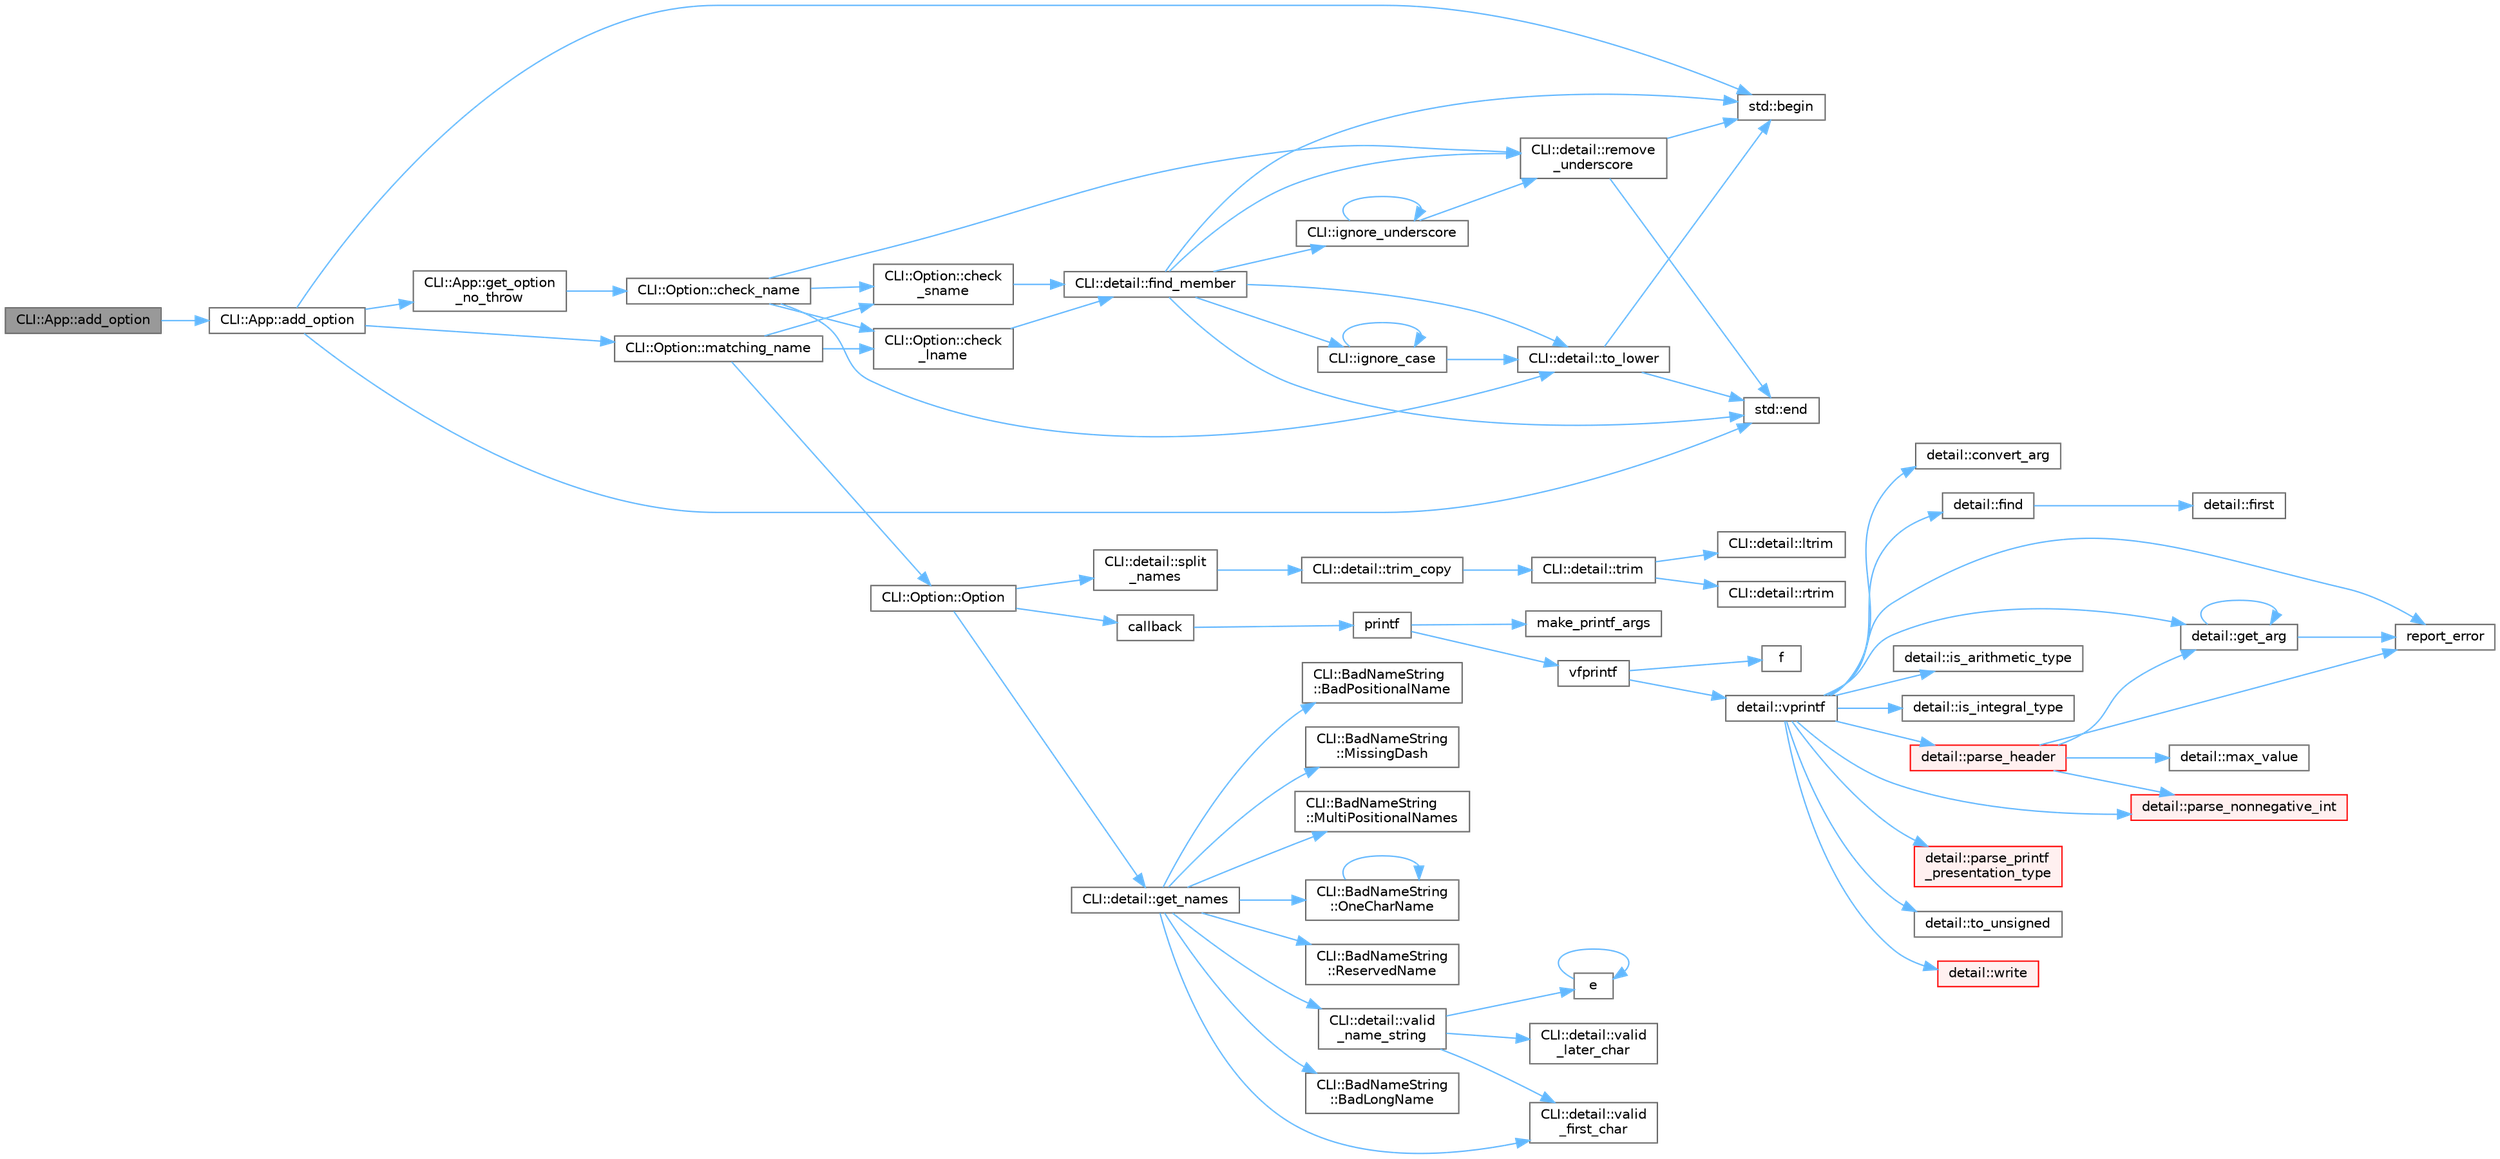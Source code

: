 digraph "CLI::App::add_option"
{
 // LATEX_PDF_SIZE
  bgcolor="transparent";
  edge [fontname=Helvetica,fontsize=10,labelfontname=Helvetica,labelfontsize=10];
  node [fontname=Helvetica,fontsize=10,shape=box,height=0.2,width=0.4];
  rankdir="LR";
  Node1 [id="Node000001",label="CLI::App::add_option",height=0.2,width=0.4,color="gray40", fillcolor="grey60", style="filled", fontcolor="black",tooltip="Add option with no description or variable assignment"];
  Node1 -> Node2 [id="edge73_Node000001_Node000002",color="steelblue1",style="solid",tooltip=" "];
  Node2 [id="Node000002",label="CLI::App::add_option",height=0.2,width=0.4,color="grey40", fillcolor="white", style="filled",URL="$class_c_l_i_1_1_app.html#adb68306d25a26400399d11efe7211dc4",tooltip=" "];
  Node2 -> Node3 [id="edge74_Node000002_Node000003",color="steelblue1",style="solid",tooltip=" "];
  Node3 [id="Node000003",label="std::begin",height=0.2,width=0.4,color="grey40", fillcolor="white", style="filled",URL="$namespacestd.html#aec76fc52a775d29bc4058c8e1405045a",tooltip=" "];
  Node2 -> Node4 [id="edge75_Node000002_Node000004",color="steelblue1",style="solid",tooltip=" "];
  Node4 [id="Node000004",label="std::end",height=0.2,width=0.4,color="grey40", fillcolor="white", style="filled",URL="$namespacestd.html#a35f71a4c49ddf38bb590177e3a4b2598",tooltip=" "];
  Node2 -> Node5 [id="edge76_Node000002_Node000005",color="steelblue1",style="solid",tooltip=" "];
  Node5 [id="Node000005",label="CLI::App::get_option\l_no_throw",height=0.2,width=0.4,color="grey40", fillcolor="white", style="filled",URL="$class_c_l_i_1_1_app.html#a029d50d6fdfde25e7f3e94ef2e525ccc",tooltip="Get an option by name (noexcept non-const version)"];
  Node5 -> Node6 [id="edge77_Node000005_Node000006",color="steelblue1",style="solid",tooltip=" "];
  Node6 [id="Node000006",label="CLI::Option::check_name",height=0.2,width=0.4,color="grey40", fillcolor="white", style="filled",URL="$class_c_l_i_1_1_option.html#a1f9eda27ddb1b2d520e29724d550f6a0",tooltip="Check a name. Requires \"-\" or \"--\" for short / long, supports positional name"];
  Node6 -> Node7 [id="edge78_Node000006_Node000007",color="steelblue1",style="solid",tooltip=" "];
  Node7 [id="Node000007",label="CLI::Option::check\l_lname",height=0.2,width=0.4,color="grey40", fillcolor="white", style="filled",URL="$class_c_l_i_1_1_option.html#a6e970efc39aa4984b9bb797d071ce34a",tooltip="Requires \"--\" to be removed from string"];
  Node7 -> Node8 [id="edge79_Node000007_Node000008",color="steelblue1",style="solid",tooltip=" "];
  Node8 [id="Node000008",label="CLI::detail::find_member",height=0.2,width=0.4,color="grey40", fillcolor="white", style="filled",URL="$namespace_c_l_i_1_1detail.html#ac94be0722dce2c7ff522ebc3fb80e33d",tooltip="Check if a string is a member of a list of strings and optionally ignore case or ignore underscores"];
  Node8 -> Node3 [id="edge80_Node000008_Node000003",color="steelblue1",style="solid",tooltip=" "];
  Node8 -> Node4 [id="edge81_Node000008_Node000004",color="steelblue1",style="solid",tooltip=" "];
  Node8 -> Node9 [id="edge82_Node000008_Node000009",color="steelblue1",style="solid",tooltip=" "];
  Node9 [id="Node000009",label="CLI::ignore_case",height=0.2,width=0.4,color="grey40", fillcolor="white", style="filled",URL="$namespace_c_l_i.html#a0c52326d2681814c22aa1a93ce43375e",tooltip="Helper function to allow ignore_case to be passed to IsMember or Transform"];
  Node9 -> Node9 [id="edge83_Node000009_Node000009",color="steelblue1",style="solid",tooltip=" "];
  Node9 -> Node10 [id="edge84_Node000009_Node000010",color="steelblue1",style="solid",tooltip=" "];
  Node10 [id="Node000010",label="CLI::detail::to_lower",height=0.2,width=0.4,color="grey40", fillcolor="white", style="filled",URL="$namespace_c_l_i_1_1detail.html#ae83709ec148057ec53df4383645727e9",tooltip="Return a lower case version of a string"];
  Node10 -> Node3 [id="edge85_Node000010_Node000003",color="steelblue1",style="solid",tooltip=" "];
  Node10 -> Node4 [id="edge86_Node000010_Node000004",color="steelblue1",style="solid",tooltip=" "];
  Node8 -> Node11 [id="edge87_Node000008_Node000011",color="steelblue1",style="solid",tooltip=" "];
  Node11 [id="Node000011",label="CLI::ignore_underscore",height=0.2,width=0.4,color="grey40", fillcolor="white", style="filled",URL="$namespace_c_l_i.html#a111b6f05d21b9b84e7ba933ade79884c",tooltip="Helper function to allow ignore_underscore to be passed to IsMember or Transform"];
  Node11 -> Node11 [id="edge88_Node000011_Node000011",color="steelblue1",style="solid",tooltip=" "];
  Node11 -> Node12 [id="edge89_Node000011_Node000012",color="steelblue1",style="solid",tooltip=" "];
  Node12 [id="Node000012",label="CLI::detail::remove\l_underscore",height=0.2,width=0.4,color="grey40", fillcolor="white", style="filled",URL="$namespace_c_l_i_1_1detail.html#a5359a7a0e33366a12e15523b100f591a",tooltip="remove underscores from a string"];
  Node12 -> Node3 [id="edge90_Node000012_Node000003",color="steelblue1",style="solid",tooltip=" "];
  Node12 -> Node4 [id="edge91_Node000012_Node000004",color="steelblue1",style="solid",tooltip=" "];
  Node8 -> Node12 [id="edge92_Node000008_Node000012",color="steelblue1",style="solid",tooltip=" "];
  Node8 -> Node10 [id="edge93_Node000008_Node000010",color="steelblue1",style="solid",tooltip=" "];
  Node6 -> Node13 [id="edge94_Node000006_Node000013",color="steelblue1",style="solid",tooltip=" "];
  Node13 [id="Node000013",label="CLI::Option::check\l_sname",height=0.2,width=0.4,color="grey40", fillcolor="white", style="filled",URL="$class_c_l_i_1_1_option.html#a46e7395f6a8a720e4305aea2edb4aa7b",tooltip="Requires \"-\" to be removed from string"];
  Node13 -> Node8 [id="edge95_Node000013_Node000008",color="steelblue1",style="solid",tooltip=" "];
  Node6 -> Node12 [id="edge96_Node000006_Node000012",color="steelblue1",style="solid",tooltip=" "];
  Node6 -> Node10 [id="edge97_Node000006_Node000010",color="steelblue1",style="solid",tooltip=" "];
  Node2 -> Node14 [id="edge98_Node000002_Node000014",color="steelblue1",style="solid",tooltip=" "];
  Node14 [id="Node000014",label="CLI::Option::matching_name",height=0.2,width=0.4,color="grey40", fillcolor="white", style="filled",URL="$class_c_l_i_1_1_option.html#a67b1e51f9f873b265dac8122746fc2d7",tooltip="If options share any of the same names, find it"];
  Node14 -> Node7 [id="edge99_Node000014_Node000007",color="steelblue1",style="solid",tooltip=" "];
  Node14 -> Node13 [id="edge100_Node000014_Node000013",color="steelblue1",style="solid",tooltip=" "];
  Node14 -> Node15 [id="edge101_Node000014_Node000015",color="steelblue1",style="solid",tooltip=" "];
  Node15 [id="Node000015",label="CLI::Option::Option",height=0.2,width=0.4,color="grey40", fillcolor="white", style="filled",URL="$class_c_l_i_1_1_option.html#a577e99d3ea33598b4dc3605f544d14fc",tooltip="Making an option by hand is not defined, it must be made by the App class"];
  Node15 -> Node16 [id="edge102_Node000015_Node000016",color="steelblue1",style="solid",tooltip=" "];
  Node16 [id="Node000016",label="callback",height=0.2,width=0.4,color="grey40", fillcolor="white", style="filled",URL="$external_2spine-runtimes_2spine-sfml_2c_2example_2main_8cpp.html#a2f27b7fc84a39cace84d90f62a8d4c8e",tooltip=" "];
  Node16 -> Node17 [id="edge103_Node000016_Node000017",color="steelblue1",style="solid",tooltip=" "];
  Node17 [id="Node000017",label="printf",height=0.2,width=0.4,color="grey40", fillcolor="white", style="filled",URL="$printf_8h.html#aee3ed3a831f25f07e7be3919fff2203a",tooltip=" "];
  Node17 -> Node18 [id="edge104_Node000017_Node000018",color="steelblue1",style="solid",tooltip=" "];
  Node18 [id="Node000018",label="make_printf_args",height=0.2,width=0.4,color="grey40", fillcolor="white", style="filled",URL="$printf_8h.html#a27dcc0efcda04388971dbea3c875f122",tooltip=" "];
  Node17 -> Node19 [id="edge105_Node000017_Node000019",color="steelblue1",style="solid",tooltip=" "];
  Node19 [id="Node000019",label="vfprintf",height=0.2,width=0.4,color="grey40", fillcolor="white", style="filled",URL="$printf_8h.html#abb30aad964fc771fb52cf3ad88649df2",tooltip=" "];
  Node19 -> Node20 [id="edge106_Node000019_Node000020",color="steelblue1",style="solid",tooltip=" "];
  Node20 [id="Node000020",label="f",height=0.2,width=0.4,color="grey40", fillcolor="white", style="filled",URL="$cxx11__tensor__map_8cpp.html#a7f507fea02198f6cb81c86640c7b1a4e",tooltip=" "];
  Node19 -> Node21 [id="edge107_Node000019_Node000021",color="steelblue1",style="solid",tooltip=" "];
  Node21 [id="Node000021",label="detail::vprintf",height=0.2,width=0.4,color="grey40", fillcolor="white", style="filled",URL="$namespacedetail.html#a1c8c2218e4c822aa8f743fb9c573717f",tooltip=" "];
  Node21 -> Node22 [id="edge108_Node000021_Node000022",color="steelblue1",style="solid",tooltip=" "];
  Node22 [id="Node000022",label="detail::convert_arg",height=0.2,width=0.4,color="grey40", fillcolor="white", style="filled",URL="$namespacedetail.html#a03c11572c9a664266d6925f327dec7f3",tooltip=" "];
  Node21 -> Node23 [id="edge109_Node000021_Node000023",color="steelblue1",style="solid",tooltip=" "];
  Node23 [id="Node000023",label="detail::find",height=0.2,width=0.4,color="grey40", fillcolor="white", style="filled",URL="$namespacedetail.html#a6b71952fab3dc32f3edb2c3e9811d8d9",tooltip=" "];
  Node23 -> Node24 [id="edge110_Node000023_Node000024",color="steelblue1",style="solid",tooltip=" "];
  Node24 [id="Node000024",label="detail::first",height=0.2,width=0.4,color="grey40", fillcolor="white", style="filled",URL="$namespacedetail.html#a02319a3deb124802b88b61f85987df5e",tooltip=" "];
  Node21 -> Node25 [id="edge111_Node000021_Node000025",color="steelblue1",style="solid",tooltip=" "];
  Node25 [id="Node000025",label="detail::get_arg",height=0.2,width=0.4,color="grey40", fillcolor="white", style="filled",URL="$namespacedetail.html#a342ef250e45bd09b2ef666b6fae1c355",tooltip=" "];
  Node25 -> Node25 [id="edge112_Node000025_Node000025",color="steelblue1",style="solid",tooltip=" "];
  Node25 -> Node26 [id="edge113_Node000025_Node000026",color="steelblue1",style="solid",tooltip=" "];
  Node26 [id="Node000026",label="report_error",height=0.2,width=0.4,color="grey40", fillcolor="white", style="filled",URL="$format-inl_8h.html#a5555893692b00b61b3886349332fd01f",tooltip=" "];
  Node21 -> Node27 [id="edge114_Node000021_Node000027",color="steelblue1",style="solid",tooltip=" "];
  Node27 [id="Node000027",label="detail::is_arithmetic_type",height=0.2,width=0.4,color="grey40", fillcolor="white", style="filled",URL="$namespacedetail.html#a802c50a56a3495fdab6020b375ba1389",tooltip=" "];
  Node21 -> Node28 [id="edge115_Node000021_Node000028",color="steelblue1",style="solid",tooltip=" "];
  Node28 [id="Node000028",label="detail::is_integral_type",height=0.2,width=0.4,color="grey40", fillcolor="white", style="filled",URL="$namespacedetail.html#a2a60f8d1bee41b803f43fc42b707b5d1",tooltip=" "];
  Node21 -> Node29 [id="edge116_Node000021_Node000029",color="steelblue1",style="solid",tooltip=" "];
  Node29 [id="Node000029",label="detail::parse_header",height=0.2,width=0.4,color="red", fillcolor="#FFF0F0", style="filled",URL="$namespacedetail.html#afc9d93e58b8edb8077f8bc8eee7f4035",tooltip=" "];
  Node29 -> Node25 [id="edge117_Node000029_Node000025",color="steelblue1",style="solid",tooltip=" "];
  Node29 -> Node30 [id="edge118_Node000029_Node000030",color="steelblue1",style="solid",tooltip=" "];
  Node30 [id="Node000030",label="detail::max_value",height=0.2,width=0.4,color="grey40", fillcolor="white", style="filled",URL="$namespacedetail.html#a45c2130c44ebe54179eafcee3cda2bfb",tooltip=" "];
  Node29 -> Node38 [id="edge119_Node000029_Node000038",color="steelblue1",style="solid",tooltip=" "];
  Node38 [id="Node000038",label="detail::parse_nonnegative_int",height=0.2,width=0.4,color="red", fillcolor="#FFF0F0", style="filled",URL="$namespacedetail.html#a338caba782225e115a9902d4d0835f5f",tooltip=" "];
  Node29 -> Node26 [id="edge120_Node000029_Node000026",color="steelblue1",style="solid",tooltip=" "];
  Node21 -> Node38 [id="edge121_Node000021_Node000038",color="steelblue1",style="solid",tooltip=" "];
  Node21 -> Node41 [id="edge122_Node000021_Node000041",color="steelblue1",style="solid",tooltip=" "];
  Node41 [id="Node000041",label="detail::parse_printf\l_presentation_type",height=0.2,width=0.4,color="red", fillcolor="#FFF0F0", style="filled",URL="$namespacedetail.html#aa2cb095169b23e3a66260ad7078f44cc",tooltip=" "];
  Node21 -> Node26 [id="edge123_Node000021_Node000026",color="steelblue1",style="solid",tooltip=" "];
  Node21 -> Node43 [id="edge124_Node000021_Node000043",color="steelblue1",style="solid",tooltip=" "];
  Node43 [id="Node000043",label="detail::to_unsigned",height=0.2,width=0.4,color="grey40", fillcolor="white", style="filled",URL="$namespacedetail.html#a4855e668246c731a97484efc329f2aac",tooltip=" "];
  Node21 -> Node44 [id="edge125_Node000021_Node000044",color="steelblue1",style="solid",tooltip=" "];
  Node44 [id="Node000044",label="detail::write",height=0.2,width=0.4,color="red", fillcolor="#FFF0F0", style="filled",URL="$namespacedetail.html#a29dacf26eedc9e3575fb57329a5ca0a3",tooltip=" "];
  Node15 -> Node48 [id="edge126_Node000015_Node000048",color="steelblue1",style="solid",tooltip=" "];
  Node48 [id="Node000048",label="CLI::detail::get_names",height=0.2,width=0.4,color="grey40", fillcolor="white", style="filled",URL="$namespace_c_l_i_1_1detail.html#a6c9c870c5f7cd261e7363cb862634a3a",tooltip="Get a vector of short names, one of long names, and a single name"];
  Node48 -> Node49 [id="edge127_Node000048_Node000049",color="steelblue1",style="solid",tooltip=" "];
  Node49 [id="Node000049",label="CLI::BadNameString\l::BadLongName",height=0.2,width=0.4,color="grey40", fillcolor="white", style="filled",URL="$class_c_l_i_1_1_bad_name_string.html#a4c84dfdba8d943ad494daead50c9097d",tooltip=" "];
  Node48 -> Node50 [id="edge128_Node000048_Node000050",color="steelblue1",style="solid",tooltip=" "];
  Node50 [id="Node000050",label="CLI::BadNameString\l::BadPositionalName",height=0.2,width=0.4,color="grey40", fillcolor="white", style="filled",URL="$class_c_l_i_1_1_bad_name_string.html#a6dd4927b244bb94d306c805f87f47e4b",tooltip=" "];
  Node48 -> Node51 [id="edge129_Node000048_Node000051",color="steelblue1",style="solid",tooltip=" "];
  Node51 [id="Node000051",label="CLI::BadNameString\l::MissingDash",height=0.2,width=0.4,color="grey40", fillcolor="white", style="filled",URL="$class_c_l_i_1_1_bad_name_string.html#a17d7fdda9def1c79a9b86d04cfd35f75",tooltip=" "];
  Node48 -> Node52 [id="edge130_Node000048_Node000052",color="steelblue1",style="solid",tooltip=" "];
  Node52 [id="Node000052",label="CLI::BadNameString\l::MultiPositionalNames",height=0.2,width=0.4,color="grey40", fillcolor="white", style="filled",URL="$class_c_l_i_1_1_bad_name_string.html#ac798ab322c49c3f922e325d269070c38",tooltip=" "];
  Node48 -> Node53 [id="edge131_Node000048_Node000053",color="steelblue1",style="solid",tooltip=" "];
  Node53 [id="Node000053",label="CLI::BadNameString\l::OneCharName",height=0.2,width=0.4,color="grey40", fillcolor="white", style="filled",URL="$class_c_l_i_1_1_bad_name_string.html#a5c63c850d783ad2b132085266269bcdc",tooltip=" "];
  Node53 -> Node53 [id="edge132_Node000053_Node000053",color="steelblue1",style="solid",tooltip=" "];
  Node48 -> Node54 [id="edge133_Node000048_Node000054",color="steelblue1",style="solid",tooltip=" "];
  Node54 [id="Node000054",label="CLI::BadNameString\l::ReservedName",height=0.2,width=0.4,color="grey40", fillcolor="white", style="filled",URL="$class_c_l_i_1_1_bad_name_string.html#aa0fef0fbc4ab0a29a839eb98e2ee6740",tooltip=" "];
  Node48 -> Node55 [id="edge134_Node000048_Node000055",color="steelblue1",style="solid",tooltip=" "];
  Node55 [id="Node000055",label="CLI::detail::valid\l_first_char",height=0.2,width=0.4,color="grey40", fillcolor="white", style="filled",URL="$namespace_c_l_i_1_1detail.html#a3a05d1129df69e88135e178137b1fd89",tooltip=" "];
  Node48 -> Node56 [id="edge135_Node000048_Node000056",color="steelblue1",style="solid",tooltip=" "];
  Node56 [id="Node000056",label="CLI::detail::valid\l_name_string",height=0.2,width=0.4,color="grey40", fillcolor="white", style="filled",URL="$namespace_c_l_i_1_1detail.html#ad3018ff84d2bb41b5cb5ec0efaebbeae",tooltip="Verify an option/subcommand name"];
  Node56 -> Node57 [id="edge136_Node000056_Node000057",color="steelblue1",style="solid",tooltip=" "];
  Node57 [id="Node000057",label="e",height=0.2,width=0.4,color="grey40", fillcolor="white", style="filled",URL="$_cwise__array__power__array_8cpp.html#a9cb86ff854760bf91a154f2724a9101d",tooltip=" "];
  Node57 -> Node57 [id="edge137_Node000057_Node000057",color="steelblue1",style="solid",tooltip=" "];
  Node56 -> Node55 [id="edge138_Node000056_Node000055",color="steelblue1",style="solid",tooltip=" "];
  Node56 -> Node58 [id="edge139_Node000056_Node000058",color="steelblue1",style="solid",tooltip=" "];
  Node58 [id="Node000058",label="CLI::detail::valid\l_later_char",height=0.2,width=0.4,color="grey40", fillcolor="white", style="filled",URL="$namespace_c_l_i_1_1detail.html#a841371d5dbb0a52f453de4cc1d00cc51",tooltip="Verify following characters of an option"];
  Node15 -> Node59 [id="edge140_Node000015_Node000059",color="steelblue1",style="solid",tooltip=" "];
  Node59 [id="Node000059",label="CLI::detail::split\l_names",height=0.2,width=0.4,color="grey40", fillcolor="white", style="filled",URL="$namespace_c_l_i_1_1detail.html#ac8a8403ca4cfb40e30979111083c0c1c",tooltip=" "];
  Node59 -> Node60 [id="edge141_Node000059_Node000060",color="steelblue1",style="solid",tooltip=" "];
  Node60 [id="Node000060",label="CLI::detail::trim_copy",height=0.2,width=0.4,color="grey40", fillcolor="white", style="filled",URL="$namespace_c_l_i_1_1detail.html#a5c7b00a328b3b2da564794081646c251",tooltip="Make a copy of the string and then trim it"];
  Node60 -> Node61 [id="edge142_Node000060_Node000061",color="steelblue1",style="solid",tooltip=" "];
  Node61 [id="Node000061",label="CLI::detail::trim",height=0.2,width=0.4,color="grey40", fillcolor="white", style="filled",URL="$namespace_c_l_i_1_1detail.html#a621323632158048f6168deacc432b838",tooltip="Trim whitespace from string"];
  Node61 -> Node62 [id="edge143_Node000061_Node000062",color="steelblue1",style="solid",tooltip=" "];
  Node62 [id="Node000062",label="CLI::detail::ltrim",height=0.2,width=0.4,color="grey40", fillcolor="white", style="filled",URL="$namespace_c_l_i_1_1detail.html#a603eeabf0b2663fa405871b8318c1507",tooltip="Trim whitespace from left of string"];
  Node61 -> Node63 [id="edge144_Node000061_Node000063",color="steelblue1",style="solid",tooltip=" "];
  Node63 [id="Node000063",label="CLI::detail::rtrim",height=0.2,width=0.4,color="grey40", fillcolor="white", style="filled",URL="$namespace_c_l_i_1_1detail.html#aef3c5cc699d323f04f21cc1c124e772e",tooltip="Trim whitespace from right of string"];
}
